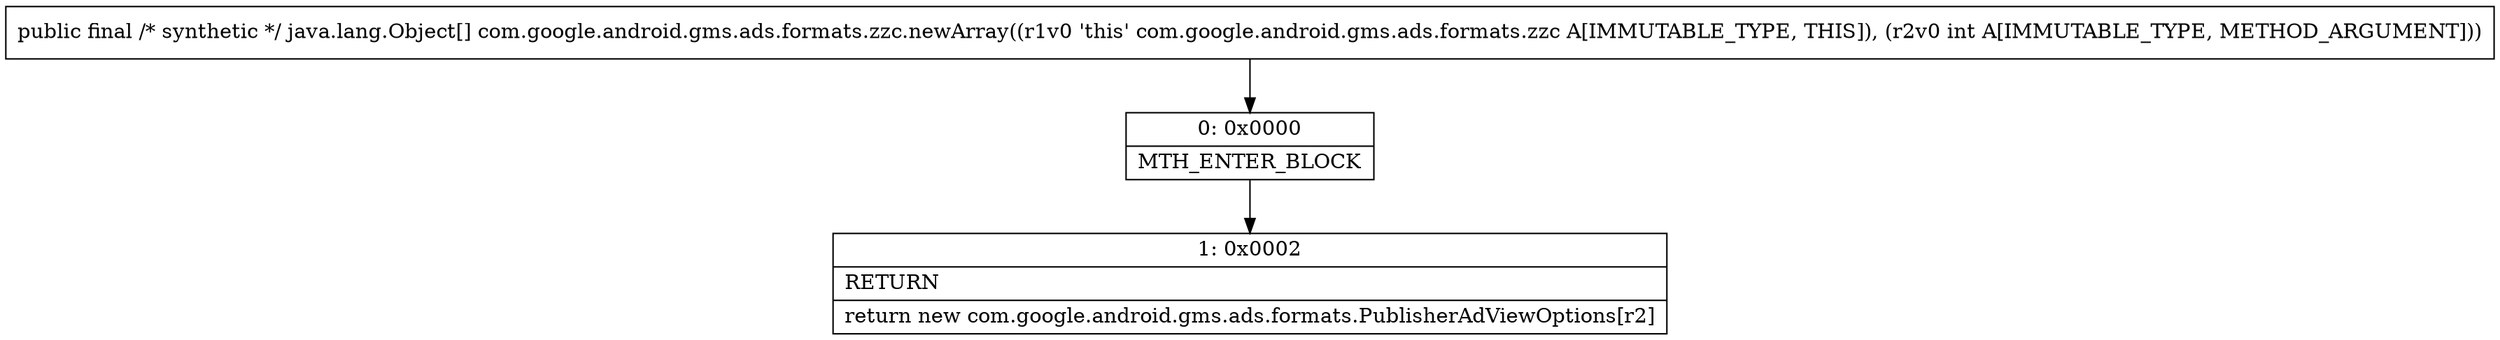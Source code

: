 digraph "CFG forcom.google.android.gms.ads.formats.zzc.newArray(I)[Ljava\/lang\/Object;" {
Node_0 [shape=record,label="{0\:\ 0x0000|MTH_ENTER_BLOCK\l}"];
Node_1 [shape=record,label="{1\:\ 0x0002|RETURN\l|return new com.google.android.gms.ads.formats.PublisherAdViewOptions[r2]\l}"];
MethodNode[shape=record,label="{public final \/* synthetic *\/ java.lang.Object[] com.google.android.gms.ads.formats.zzc.newArray((r1v0 'this' com.google.android.gms.ads.formats.zzc A[IMMUTABLE_TYPE, THIS]), (r2v0 int A[IMMUTABLE_TYPE, METHOD_ARGUMENT])) }"];
MethodNode -> Node_0;
Node_0 -> Node_1;
}

